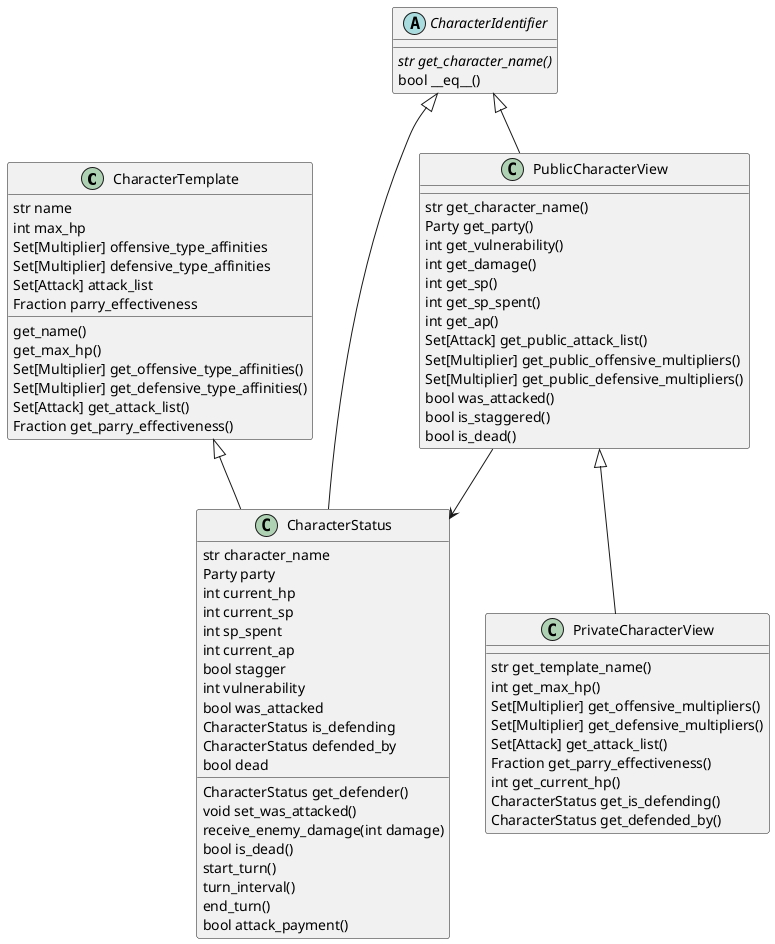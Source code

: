 @startuml
class CharacterTemplate {
    str name
    int max_hp
    Set[Multiplier] offensive_type_affinities
    Set[Multiplier] defensive_type_affinities
    Set[Attack] attack_list
    Fraction parry_effectiveness
    get_name()
    get_max_hp()
    Set[Multiplier] get_offensive_type_affinities()
    Set[Multiplier] get_defensive_type_affinities()
    Set[Attack] get_attack_list()
    Fraction get_parry_effectiveness()
}

abstract class CharacterIdentifier {
    {abstract} str get_character_name()
    bool __eq__()
}

class CharacterStatus {
    str character_name
	Party party
	int current_hp
	int current_sp
	int sp_spent
	int current_ap
	bool stagger
	int vulnerability
	bool was_attacked
	CharacterStatus is_defending
	CharacterStatus defended_by
	bool dead
	CharacterStatus get_defender()
	void set_was_attacked()
	receive_enemy_damage(int damage)
	bool is_dead()
	start_turn()
	turn_interval()
	end_turn()
	bool attack_payment()
}

class PublicCharacterView {
    str get_character_name()
    Party get_party()
    int get_vulnerability()
    int get_damage()
    int get_sp()
    int get_sp_spent()
    int get_ap()
    Set[Attack] get_public_attack_list()
    Set[Multiplier] get_public_offensive_multipliers()
    Set[Multiplier] get_public_defensive_multipliers()
    bool was_attacked()
    bool is_staggered()
    bool is_dead()
}

class PrivateCharacterView {
    str get_template_name()
    int get_max_hp()
    Set[Multiplier] get_offensive_multipliers()
    Set[Multiplier] get_defensive_multipliers()
    Set[Attack] get_attack_list()
    Fraction get_parry_effectiveness()
    int get_current_hp()
    CharacterStatus get_is_defending()
    CharacterStatus get_defended_by()
}

CharacterIdentifier <|-- CharacterStatus
CharacterIdentifier <|-- PublicCharacterView
CharacterTemplate <|-- CharacterStatus
PublicCharacterView --> CharacterStatus
PublicCharacterView <|-- PrivateCharacterView

@enduml
